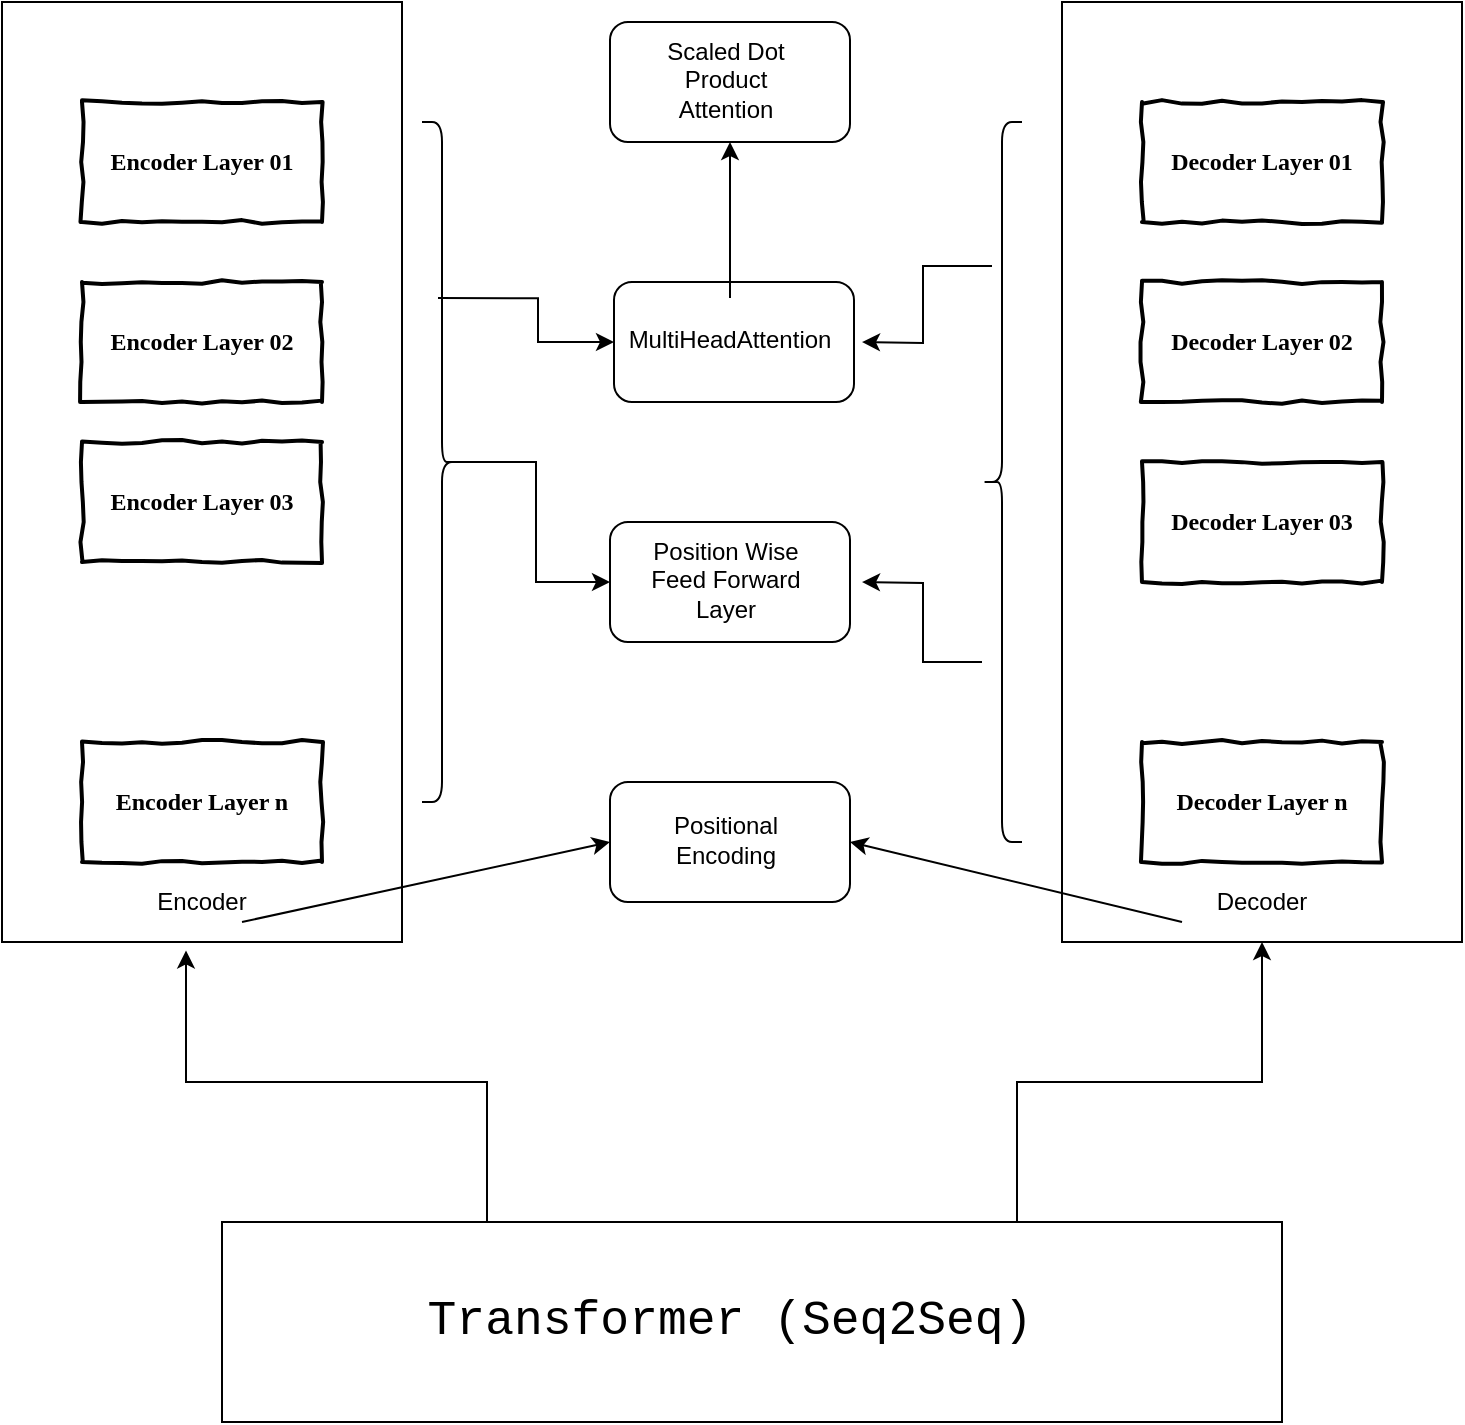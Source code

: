 <mxfile version="13.0.9">
    <diagram id="6hGFLwfOUW9BJ-s0fimq" name="Page-1">
        <mxGraphModel dx="972" dy="1220" grid="1" gridSize="10" guides="1" tooltips="1" connect="1" arrows="1" fold="1" page="1" pageScale="1" pageWidth="827" pageHeight="1169" math="0" shadow="0">
            <root>
                <mxCell id="0"/>
                <mxCell id="1" parent="0"/>
                <mxCell id="4" value="" style="group" vertex="1" connectable="0" parent="1">
                    <mxGeometry x="354" y="100" width="120" height="60" as="geometry"/>
                </mxCell>
                <mxCell id="2" value="" style="rounded=1;whiteSpace=wrap;html=1;" vertex="1" parent="4">
                    <mxGeometry width="120" height="60" as="geometry"/>
                </mxCell>
                <mxCell id="3" value="Scaled Dot Product Attention" style="text;html=1;strokeColor=none;fillColor=none;align=center;verticalAlign=middle;whiteSpace=wrap;rounded=0;" vertex="1" parent="4">
                    <mxGeometry x="16" y="8" width="84" height="42" as="geometry"/>
                </mxCell>
                <mxCell id="6" value="" style="group" vertex="1" connectable="0" parent="1">
                    <mxGeometry x="356" y="230" width="120" height="60" as="geometry"/>
                </mxCell>
                <mxCell id="7" value="" style="rounded=1;whiteSpace=wrap;html=1;" vertex="1" parent="6">
                    <mxGeometry width="120" height="60" as="geometry"/>
                </mxCell>
                <mxCell id="8" value="MultiHeadAttention" style="text;html=1;strokeColor=none;fillColor=none;align=center;verticalAlign=middle;whiteSpace=wrap;rounded=0;" vertex="1" parent="6">
                    <mxGeometry x="16" y="8" width="84" height="42" as="geometry"/>
                </mxCell>
                <mxCell id="9" value="" style="group" vertex="1" connectable="0" parent="1">
                    <mxGeometry x="354" y="350" width="120" height="60" as="geometry"/>
                </mxCell>
                <mxCell id="10" value="" style="rounded=1;whiteSpace=wrap;html=1;" vertex="1" parent="9">
                    <mxGeometry width="120" height="60" as="geometry"/>
                </mxCell>
                <mxCell id="11" value="Position Wise Feed Forward Layer" style="text;html=1;strokeColor=none;fillColor=none;align=center;verticalAlign=middle;whiteSpace=wrap;rounded=0;" vertex="1" parent="9">
                    <mxGeometry x="16" y="8" width="84" height="42" as="geometry"/>
                </mxCell>
                <mxCell id="12" style="edgeStyle=orthogonalEdgeStyle;rounded=0;orthogonalLoop=1;jettySize=auto;html=1;entryX=0.5;entryY=1;entryDx=0;entryDy=0;" edge="1" parent="1" source="8" target="2">
                    <mxGeometry relative="1" as="geometry"/>
                </mxCell>
                <mxCell id="13" value="" style="group" vertex="1" connectable="0" parent="1">
                    <mxGeometry x="354" y="480" width="120" height="60" as="geometry"/>
                </mxCell>
                <mxCell id="14" value="" style="rounded=1;whiteSpace=wrap;html=1;" vertex="1" parent="13">
                    <mxGeometry width="120" height="60" as="geometry"/>
                </mxCell>
                <mxCell id="15" value="Positional Encoding" style="text;html=1;strokeColor=none;fillColor=none;align=center;verticalAlign=middle;whiteSpace=wrap;rounded=0;" vertex="1" parent="13">
                    <mxGeometry x="16" y="8" width="84" height="42" as="geometry"/>
                </mxCell>
                <mxCell id="28" value="" style="group;container=1;" vertex="1" connectable="0" parent="1">
                    <mxGeometry x="50" y="90" width="230" height="470" as="geometry"/>
                </mxCell>
                <mxCell id="18" value="" style="rounded=0;whiteSpace=wrap;html=1;" vertex="1" parent="28">
                    <mxGeometry width="200" height="470" as="geometry"/>
                </mxCell>
                <mxCell id="22" value="Encoder Layer 01" style="html=1;whiteSpace=wrap;comic=1;strokeWidth=2;fontFamily=Comic Sans MS;fontStyle=1;" vertex="1" parent="28">
                    <mxGeometry x="40" y="50" width="120" height="60" as="geometry"/>
                </mxCell>
                <mxCell id="23" value="Encoder Layer 02" style="html=1;whiteSpace=wrap;comic=1;strokeWidth=2;fontFamily=Comic Sans MS;fontStyle=1;" vertex="1" parent="28">
                    <mxGeometry x="40" y="140" width="120" height="60" as="geometry"/>
                </mxCell>
                <mxCell id="24" value="Encoder Layer 03" style="html=1;whiteSpace=wrap;comic=1;strokeWidth=2;fontFamily=Comic Sans MS;fontStyle=1;" vertex="1" parent="28">
                    <mxGeometry x="40" y="220" width="120" height="60" as="geometry"/>
                </mxCell>
                <mxCell id="25" value="Encoder Layer n" style="html=1;whiteSpace=wrap;comic=1;strokeWidth=2;fontFamily=Comic Sans MS;fontStyle=1;" vertex="1" parent="28">
                    <mxGeometry x="40" y="370" width="120" height="60" as="geometry"/>
                </mxCell>
                <mxCell id="26" value="Encoder" style="text;html=1;strokeColor=none;fillColor=none;align=center;verticalAlign=middle;whiteSpace=wrap;rounded=0;" vertex="1" parent="28">
                    <mxGeometry x="20" y="440" width="160" height="20" as="geometry"/>
                </mxCell>
                <mxCell id="27" value="" style="shape=curlyBracket;whiteSpace=wrap;html=1;rounded=1;rotation=-180;" vertex="1" parent="28">
                    <mxGeometry x="210" y="60" width="20" height="340" as="geometry"/>
                </mxCell>
                <mxCell id="29" value="" style="endArrow=classic;html=1;entryX=0;entryY=0.5;entryDx=0;entryDy=0;exitX=0.625;exitY=1;exitDx=0;exitDy=0;exitPerimeter=0;" edge="1" parent="1" source="26" target="14">
                    <mxGeometry width="50" height="50" relative="1" as="geometry">
                        <mxPoint x="210" y="550" as="sourcePoint"/>
                        <mxPoint x="260" y="500" as="targetPoint"/>
                    </mxGeometry>
                </mxCell>
                <mxCell id="30" style="edgeStyle=orthogonalEdgeStyle;rounded=0;orthogonalLoop=1;jettySize=auto;html=1;exitX=0.6;exitY=0.741;exitDx=0;exitDy=0;entryX=0;entryY=0.5;entryDx=0;entryDy=0;exitPerimeter=0;" edge="1" parent="1" source="27" target="7">
                    <mxGeometry relative="1" as="geometry"/>
                </mxCell>
                <mxCell id="31" style="edgeStyle=orthogonalEdgeStyle;rounded=0;orthogonalLoop=1;jettySize=auto;html=1;exitX=0.1;exitY=0.5;exitDx=0;exitDy=0;exitPerimeter=0;entryX=0;entryY=0.5;entryDx=0;entryDy=0;" edge="1" parent="1" source="27" target="10">
                    <mxGeometry relative="1" as="geometry">
                        <mxPoint x="350" y="380" as="targetPoint"/>
                    </mxGeometry>
                </mxCell>
                <mxCell id="32" value="" style="rounded=0;whiteSpace=wrap;html=1;" vertex="1" parent="1">
                    <mxGeometry x="580" y="90" width="200" height="470" as="geometry"/>
                </mxCell>
                <mxCell id="33" value="Decoder Layer 01" style="html=1;whiteSpace=wrap;comic=1;strokeWidth=2;fontFamily=Comic Sans MS;fontStyle=1;" vertex="1" parent="1">
                    <mxGeometry x="620" y="140" width="120" height="60" as="geometry"/>
                </mxCell>
                <mxCell id="34" value="Decoder Layer 02" style="html=1;whiteSpace=wrap;comic=1;strokeWidth=2;fontFamily=Comic Sans MS;fontStyle=1;" vertex="1" parent="1">
                    <mxGeometry x="620" y="230" width="120" height="60" as="geometry"/>
                </mxCell>
                <mxCell id="35" value="Decoder Layer 03" style="html=1;whiteSpace=wrap;comic=1;strokeWidth=2;fontFamily=Comic Sans MS;fontStyle=1;" vertex="1" parent="1">
                    <mxGeometry x="620" y="320" width="120" height="60" as="geometry"/>
                </mxCell>
                <mxCell id="36" value="Decoder Layer n" style="html=1;whiteSpace=wrap;comic=1;strokeWidth=2;fontFamily=Comic Sans MS;fontStyle=1;" vertex="1" parent="1">
                    <mxGeometry x="620" y="460" width="120" height="60" as="geometry"/>
                </mxCell>
                <mxCell id="41" style="edgeStyle=orthogonalEdgeStyle;rounded=0;orthogonalLoop=1;jettySize=auto;html=1;exitX=0.25;exitY=0.2;exitDx=0;exitDy=0;exitPerimeter=0;" edge="1" parent="1" source="37">
                    <mxGeometry relative="1" as="geometry">
                        <mxPoint x="480" y="260" as="targetPoint"/>
                    </mxGeometry>
                </mxCell>
                <mxCell id="42" style="edgeStyle=orthogonalEdgeStyle;rounded=0;orthogonalLoop=1;jettySize=auto;html=1;exitX=0;exitY=0.75;exitDx=0;exitDy=0;" edge="1" parent="1" source="37">
                    <mxGeometry relative="1" as="geometry">
                        <mxPoint x="480" y="380" as="targetPoint"/>
                    </mxGeometry>
                </mxCell>
                <mxCell id="37" value="" style="shape=curlyBracket;whiteSpace=wrap;html=1;rounded=1;" vertex="1" parent="1">
                    <mxGeometry x="540" y="150" width="20" height="360" as="geometry"/>
                </mxCell>
                <mxCell id="39" value="Decoder" style="text;html=1;strokeColor=none;fillColor=none;align=center;verticalAlign=middle;whiteSpace=wrap;rounded=0;" vertex="1" parent="1">
                    <mxGeometry x="600" y="530" width="160" height="20" as="geometry"/>
                </mxCell>
                <mxCell id="40" value="" style="endArrow=classic;html=1;entryX=1;entryY=0.5;entryDx=0;entryDy=0;exitX=0.25;exitY=1;exitDx=0;exitDy=0;" edge="1" parent="1" source="39" target="14">
                    <mxGeometry width="50" height="50" relative="1" as="geometry">
                        <mxPoint x="600" y="580" as="sourcePoint"/>
                        <mxPoint x="650" y="530" as="targetPoint"/>
                    </mxGeometry>
                </mxCell>
                <mxCell id="45" style="edgeStyle=orthogonalEdgeStyle;rounded=0;orthogonalLoop=1;jettySize=auto;html=1;exitX=0.75;exitY=0;exitDx=0;exitDy=0;entryX=0.5;entryY=1;entryDx=0;entryDy=0;" edge="1" parent="1" source="43" target="32">
                    <mxGeometry relative="1" as="geometry"/>
                </mxCell>
                <mxCell id="46" style="edgeStyle=orthogonalEdgeStyle;rounded=0;orthogonalLoop=1;jettySize=auto;html=1;exitX=0.25;exitY=0;exitDx=0;exitDy=0;entryX=0.46;entryY=1.009;entryDx=0;entryDy=0;entryPerimeter=0;" edge="1" parent="1" source="43" target="18">
                    <mxGeometry relative="1" as="geometry"/>
                </mxCell>
                <mxCell id="43" value="" style="rounded=0;whiteSpace=wrap;html=1;" vertex="1" parent="1">
                    <mxGeometry x="160" y="700" width="530" height="100" as="geometry"/>
                </mxCell>
                <mxCell id="44" value="&lt;font style=&quot;font-size: 24px&quot; face=&quot;Courier New&quot;&gt;Transformer (Seq2Seq)&lt;/font&gt;" style="text;html=1;strokeColor=none;fillColor=none;align=center;verticalAlign=middle;whiteSpace=wrap;rounded=0;" vertex="1" parent="1">
                    <mxGeometry x="214" y="725" width="400" height="50" as="geometry"/>
                </mxCell>
            </root>
        </mxGraphModel>
    </diagram>
</mxfile>